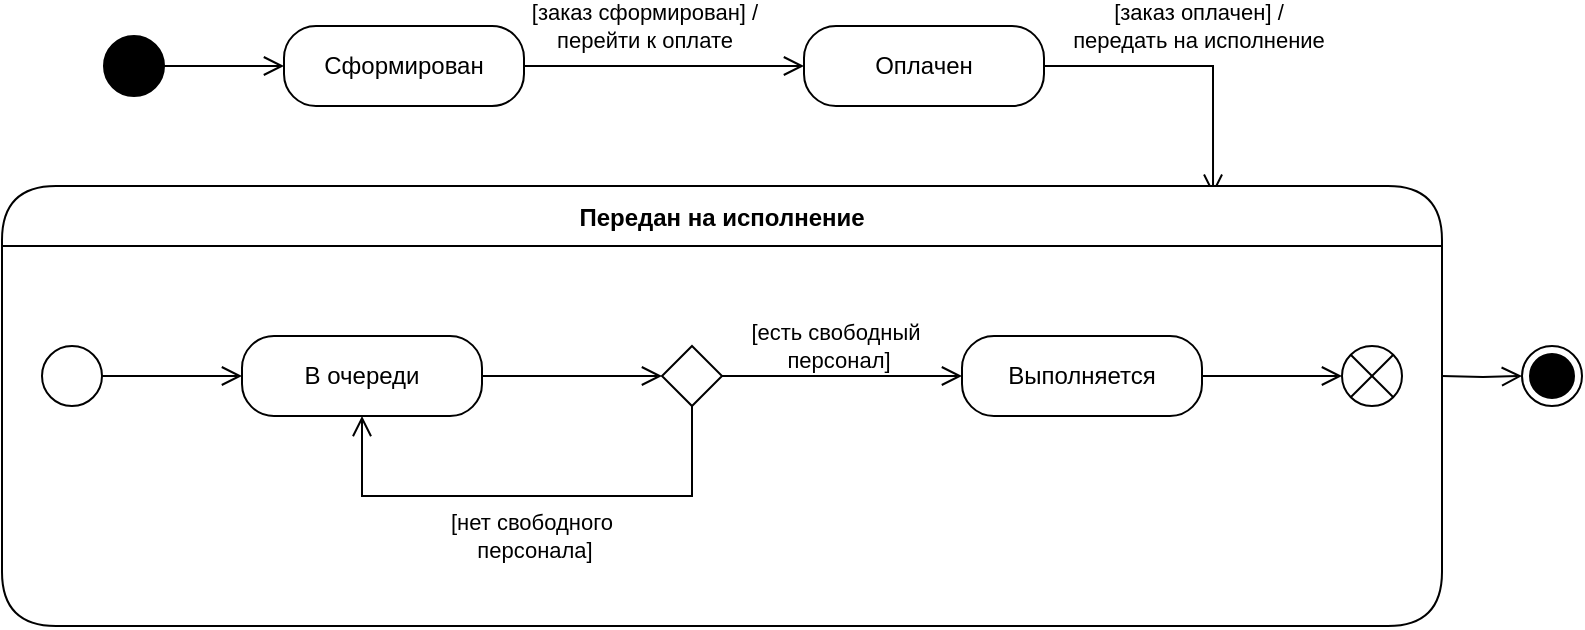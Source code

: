 <mxfile version="25.0.1" pages="3">
  <diagram name="Диаграмма состояний" id="-ia1XRWDqvNjZKq9F5LT">
    <mxGraphModel dx="1362" dy="489" grid="1" gridSize="10" guides="1" tooltips="1" connect="1" arrows="1" fold="1" page="1" pageScale="1" pageWidth="827" pageHeight="1169" math="0" shadow="0">
      <root>
        <mxCell id="0" />
        <mxCell id="1" parent="0" />
        <mxCell id="6JBC2HfJFMJHbXSkUIAE-1" value="Сформирован" style="rounded=1;whiteSpace=wrap;html=1;arcSize=40;fontColor=#000000;fillColor=#FFFFFF;strokeColor=#000000;" parent="1" vertex="1">
          <mxGeometry x="160" y="23" width="120" height="40" as="geometry" />
        </mxCell>
        <mxCell id="6JBC2HfJFMJHbXSkUIAE-2" value="" style="edgeStyle=orthogonalEdgeStyle;html=1;verticalAlign=bottom;endArrow=open;endSize=8;strokeColor=#000000;rounded=0;entryX=0;entryY=0.5;entryDx=0;entryDy=0;" parent="1" source="6JBC2HfJFMJHbXSkUIAE-1" target="vcrXJnd11jB80eR0WV7F-1" edge="1">
          <mxGeometry relative="1" as="geometry">
            <mxPoint x="320" y="43" as="targetPoint" />
          </mxGeometry>
        </mxCell>
        <mxCell id="vcrXJnd11jB80eR0WV7F-16" value="[заказ сформирован] /&lt;div&gt;&lt;div&gt;перейти к оплате&lt;/div&gt;&lt;/div&gt;" style="edgeLabel;html=1;align=center;verticalAlign=middle;resizable=0;points=[];" parent="6JBC2HfJFMJHbXSkUIAE-2" vertex="1" connectable="0">
          <mxGeometry x="-0.16" y="4" relative="1" as="geometry">
            <mxPoint x="1" y="-16" as="offset" />
          </mxGeometry>
        </mxCell>
        <mxCell id="6JBC2HfJFMJHbXSkUIAE-4" value="" style="edgeStyle=orthogonalEdgeStyle;html=1;verticalAlign=bottom;endArrow=open;endSize=8;strokeColor=#000000;rounded=0;entryX=0;entryY=0.5;entryDx=0;entryDy=0;exitX=1;exitY=0.5;exitDx=0;exitDy=0;" parent="1" source="vcrXJnd11jB80eR0WV7F-30" target="6JBC2HfJFMJHbXSkUIAE-1" edge="1">
          <mxGeometry relative="1" as="geometry">
            <mxPoint x="105" y="163" as="targetPoint" />
            <mxPoint x="110" y="43" as="sourcePoint" />
          </mxGeometry>
        </mxCell>
        <mxCell id="vcrXJnd11jB80eR0WV7F-1" value="Оплачен" style="rounded=1;whiteSpace=wrap;html=1;arcSize=40;fontColor=#000000;fillColor=#ffffff;strokeColor=#000000;" parent="1" vertex="1">
          <mxGeometry x="420" y="23" width="120" height="40" as="geometry" />
        </mxCell>
        <mxCell id="vcrXJnd11jB80eR0WV7F-2" value="" style="edgeStyle=orthogonalEdgeStyle;html=1;verticalAlign=bottom;endArrow=open;endSize=8;strokeColor=#000000;rounded=0;exitX=1;exitY=0.5;exitDx=0;exitDy=0;entryX=0.841;entryY=0.02;entryDx=0;entryDy=0;entryPerimeter=0;" parent="1" source="vcrXJnd11jB80eR0WV7F-1" target="vcrXJnd11jB80eR0WV7F-3" edge="1">
          <mxGeometry relative="1" as="geometry">
            <mxPoint x="750" y="43" as="targetPoint" />
            <mxPoint x="660" y="43" as="sourcePoint" />
            <Array as="points">
              <mxPoint x="625" y="43" />
            </Array>
          </mxGeometry>
        </mxCell>
        <mxCell id="vcrXJnd11jB80eR0WV7F-17" value="[заказ оплачен] /&lt;div&gt;передать на исполнение&lt;/div&gt;" style="edgeLabel;html=1;align=center;verticalAlign=middle;resizable=0;points=[];" parent="vcrXJnd11jB80eR0WV7F-2" vertex="1" connectable="0">
          <mxGeometry x="-0.454" y="3" relative="1" as="geometry">
            <mxPoint x="36" y="-17" as="offset" />
          </mxGeometry>
        </mxCell>
        <mxCell id="vcrXJnd11jB80eR0WV7F-3" value="Передан на исполнение" style="swimlane;fontStyle=1;align=center;verticalAlign=middle;childLayout=stackLayout;horizontal=1;startSize=30;horizontalStack=0;resizeParent=0;resizeLast=1;container=0;fontColor=#000000;collapsible=0;rounded=1;arcSize=30;strokeColor=#000000;fillColor=#ffffff;swimlaneFillColor=#ffffff;dropTarget=0;" parent="1" vertex="1">
          <mxGeometry x="19" y="103" width="720" height="220" as="geometry" />
        </mxCell>
        <mxCell id="vcrXJnd11jB80eR0WV7F-6" value="В очереди" style="rounded=1;whiteSpace=wrap;html=1;arcSize=40;fontColor=#000000;fillColor=#FFFFFF;strokeColor=#000000;" parent="1" vertex="1">
          <mxGeometry x="139" y="178" width="120" height="40" as="geometry" />
        </mxCell>
        <mxCell id="vcrXJnd11jB80eR0WV7F-7" value="" style="edgeStyle=orthogonalEdgeStyle;html=1;verticalAlign=bottom;endArrow=open;endSize=8;strokeColor=#000000;rounded=0;entryX=0;entryY=0.5;entryDx=0;entryDy=0;" parent="1" source="vcrXJnd11jB80eR0WV7F-6" target="vcrXJnd11jB80eR0WV7F-22" edge="1">
          <mxGeometry relative="1" as="geometry">
            <mxPoint x="319" y="198" as="targetPoint" />
          </mxGeometry>
        </mxCell>
        <mxCell id="vcrXJnd11jB80eR0WV7F-9" value="" style="edgeStyle=orthogonalEdgeStyle;html=1;align=left;verticalAlign=bottom;endArrow=open;endSize=8;strokeColor=#000000;rounded=0;entryX=0;entryY=0.5;entryDx=0;entryDy=0;exitX=1;exitY=0.5;exitDx=0;exitDy=0;" parent="1" source="vcrXJnd11jB80eR0WV7F-22" target="vcrXJnd11jB80eR0WV7F-11" edge="1">
          <mxGeometry x="-1" relative="1" as="geometry">
            <mxPoint x="479" y="198" as="targetPoint" />
            <mxPoint x="399" y="198" as="sourcePoint" />
            <mxPoint as="offset" />
          </mxGeometry>
        </mxCell>
        <mxCell id="vcrXJnd11jB80eR0WV7F-13" value="&lt;span style=&quot;&quot;&gt;[есть свободный&amp;nbsp;&lt;/span&gt;&lt;div&gt;&lt;span style=&quot;&quot;&gt;персонал]&lt;/span&gt;&lt;/div&gt;" style="edgeLabel;html=1;align=center;verticalAlign=middle;resizable=0;points=[];labelBackgroundColor=#FFFFFF;" parent="vcrXJnd11jB80eR0WV7F-9" vertex="1" connectable="0">
          <mxGeometry x="-0.225" y="-1" relative="1" as="geometry">
            <mxPoint x="11" y="-16" as="offset" />
          </mxGeometry>
        </mxCell>
        <mxCell id="vcrXJnd11jB80eR0WV7F-10" value="" style="edgeStyle=orthogonalEdgeStyle;html=1;align=left;verticalAlign=top;endArrow=open;endSize=8;strokeColor=#000000;rounded=0;entryX=0.5;entryY=1;entryDx=0;entryDy=0;exitX=0.5;exitY=1;exitDx=0;exitDy=0;" parent="1" source="vcrXJnd11jB80eR0WV7F-22" target="vcrXJnd11jB80eR0WV7F-6" edge="1">
          <mxGeometry x="-1" relative="1" as="geometry">
            <mxPoint x="179" y="258" as="targetPoint" />
            <mxPoint x="369" y="238" as="sourcePoint" />
            <Array as="points">
              <mxPoint x="364" y="258" />
              <mxPoint x="199" y="258" />
            </Array>
          </mxGeometry>
        </mxCell>
        <mxCell id="vcrXJnd11jB80eR0WV7F-15" value="[нет свободного&amp;nbsp;&lt;div&gt;персонала]&lt;/div&gt;" style="edgeLabel;html=1;align=center;verticalAlign=middle;resizable=0;points=[];labelBackgroundColor=#FFFFFF;" parent="vcrXJnd11jB80eR0WV7F-10" vertex="1" connectable="0">
          <mxGeometry x="-0.084" y="3" relative="1" as="geometry">
            <mxPoint x="-10" y="17" as="offset" />
          </mxGeometry>
        </mxCell>
        <mxCell id="vcrXJnd11jB80eR0WV7F-11" value="Выполняется" style="rounded=1;whiteSpace=wrap;html=1;arcSize=40;fontColor=#000000;fillColor=#FFFFFF;strokeColor=#000000;" parent="1" vertex="1">
          <mxGeometry x="499" y="178" width="120" height="40" as="geometry" />
        </mxCell>
        <mxCell id="vcrXJnd11jB80eR0WV7F-19" value="" style="ellipse;" parent="1" vertex="1">
          <mxGeometry x="39" y="183" width="30" height="30" as="geometry" />
        </mxCell>
        <mxCell id="vcrXJnd11jB80eR0WV7F-22" value="" style="rhombus;" parent="1" vertex="1">
          <mxGeometry x="349" y="183" width="30" height="30" as="geometry" />
        </mxCell>
        <mxCell id="vcrXJnd11jB80eR0WV7F-26" value="" style="shape=sumEllipse;perimeter=ellipsePerimeter;html=1;backgroundOutline=1;" parent="1" vertex="1">
          <mxGeometry x="689" y="183" width="30" height="30" as="geometry" />
        </mxCell>
        <mxCell id="vcrXJnd11jB80eR0WV7F-27" value="" style="edgeStyle=orthogonalEdgeStyle;html=1;verticalAlign=bottom;endArrow=open;endSize=8;strokeColor=#000000;rounded=0;exitX=1;exitY=0.5;exitDx=0;exitDy=0;entryX=0;entryY=0.5;entryDx=0;entryDy=0;" parent="1" source="vcrXJnd11jB80eR0WV7F-19" target="vcrXJnd11jB80eR0WV7F-6" edge="1">
          <mxGeometry relative="1" as="geometry">
            <mxPoint x="119" y="199" as="targetPoint" />
            <mxPoint x="99" y="278" as="sourcePoint" />
          </mxGeometry>
        </mxCell>
        <mxCell id="vcrXJnd11jB80eR0WV7F-28" value="" style="edgeStyle=orthogonalEdgeStyle;html=1;verticalAlign=bottom;endArrow=open;endSize=8;strokeColor=#000000;rounded=0;exitX=1;exitY=0.5;exitDx=0;exitDy=0;entryX=0;entryY=0.5;entryDx=0;entryDy=0;" parent="1" source="vcrXJnd11jB80eR0WV7F-11" target="vcrXJnd11jB80eR0WV7F-26" edge="1">
          <mxGeometry relative="1" as="geometry">
            <mxPoint x="669" y="198" as="targetPoint" />
            <mxPoint x="629" y="197.86" as="sourcePoint" />
          </mxGeometry>
        </mxCell>
        <mxCell id="vcrXJnd11jB80eR0WV7F-30" value="" style="ellipse;fillColor=strokeColor;html=1;" parent="1" vertex="1">
          <mxGeometry x="70" y="28" width="30" height="30" as="geometry" />
        </mxCell>
        <mxCell id="vcrXJnd11jB80eR0WV7F-31" value="" style="ellipse;html=1;shape=endState;fillColor=strokeColor;" parent="1" vertex="1">
          <mxGeometry x="779" y="183" width="30" height="30" as="geometry" />
        </mxCell>
        <mxCell id="vcrXJnd11jB80eR0WV7F-32" value="" style="edgeStyle=orthogonalEdgeStyle;html=1;verticalAlign=bottom;endArrow=open;endSize=8;strokeColor=#000000;rounded=0;entryX=0;entryY=0.5;entryDx=0;entryDy=0;" parent="1" target="vcrXJnd11jB80eR0WV7F-31" edge="1">
          <mxGeometry relative="1" as="geometry">
            <mxPoint x="789" y="233" as="targetPoint" />
            <mxPoint x="739" y="198" as="sourcePoint" />
          </mxGeometry>
        </mxCell>
      </root>
    </mxGraphModel>
  </diagram>
  <diagram id="V08DWiQktCGzpCF97_5T" name="Диаграмма деятельности 1">
    <mxGraphModel dx="2875" dy="1223" grid="1" gridSize="10" guides="1" tooltips="1" connect="1" arrows="1" fold="1" page="1" pageScale="1" pageWidth="827" pageHeight="1169" math="0" shadow="0">
      <root>
        <mxCell id="0" />
        <mxCell id="1" parent="0" />
        <mxCell id="5WBv0nF4ADOETWSFsWZ3-1" value="frame" style="shape=umlFrame;whiteSpace=wrap;html=1;pointerEvents=0;" parent="1" vertex="1">
          <mxGeometry x="40" y="40" width="760" height="1000" as="geometry" />
        </mxCell>
        <mxCell id="5WBv0nF4ADOETWSFsWZ3-3" value="" style="html=1;verticalAlign=bottom;endArrow=none;rounded=0;edgeStyle=orthogonalEdgeStyle;endFill=0;" parent="1" edge="1">
          <mxGeometry width="80" relative="1" as="geometry">
            <mxPoint x="280" y="1040" as="sourcePoint" />
            <mxPoint x="280" y="40" as="targetPoint" />
          </mxGeometry>
        </mxCell>
        <mxCell id="5WBv0nF4ADOETWSFsWZ3-4" value="Участник" style="html=1;whiteSpace=wrap;" parent="1" vertex="1">
          <mxGeometry x="105" y="80" width="110" height="50" as="geometry" />
        </mxCell>
        <mxCell id="5WBv0nF4ADOETWSFsWZ3-5" value="Система" style="html=1;whiteSpace=wrap;" parent="1" vertex="1">
          <mxGeometry x="363" y="80" width="110" height="50" as="geometry" />
        </mxCell>
        <mxCell id="5WBv0nF4ADOETWSFsWZ3-6" value="Персонал" style="html=1;whiteSpace=wrap;" parent="1" vertex="1">
          <mxGeometry x="625" y="80" width="110" height="50" as="geometry" />
        </mxCell>
        <mxCell id="5WBv0nF4ADOETWSFsWZ3-7" value="" style="html=1;verticalAlign=bottom;endArrow=none;rounded=0;edgeStyle=orthogonalEdgeStyle;endFill=0;" parent="1" edge="1">
          <mxGeometry width="80" relative="1" as="geometry">
            <mxPoint x="560" y="1040" as="sourcePoint" />
            <mxPoint x="560" y="40" as="targetPoint" />
          </mxGeometry>
        </mxCell>
        <mxCell id="5WBv0nF4ADOETWSFsWZ3-8" value="" style="ellipse;fillColor=strokeColor;html=1;" parent="1" vertex="1">
          <mxGeometry x="145" y="160" width="30" height="30" as="geometry" />
        </mxCell>
        <mxCell id="5WBv0nF4ADOETWSFsWZ3-9" value="Посетить клуб" style="html=1;align=center;verticalAlign=top;rounded=1;absoluteArcSize=1;arcSize=10;dashed=0;whiteSpace=wrap;" parent="1" vertex="1">
          <mxGeometry x="90" y="240" width="140" height="40" as="geometry" />
        </mxCell>
        <mxCell id="5WBv0nF4ADOETWSFsWZ3-10" value="" style="endArrow=open;endFill=1;endSize=12;html=1;rounded=0;edgeStyle=orthogonalEdgeStyle;exitX=0.5;exitY=1;exitDx=0;exitDy=0;entryX=0.5;entryY=0;entryDx=0;entryDy=0;" parent="1" source="5WBv0nF4ADOETWSFsWZ3-8" target="5WBv0nF4ADOETWSFsWZ3-9" edge="1">
          <mxGeometry width="160" relative="1" as="geometry">
            <mxPoint x="140" y="320" as="sourcePoint" />
            <mxPoint x="300" y="320" as="targetPoint" />
          </mxGeometry>
        </mxCell>
        <mxCell id="5WBv0nF4ADOETWSFsWZ3-11" value="Учесть посещение" style="html=1;align=center;verticalAlign=top;rounded=1;absoluteArcSize=1;arcSize=10;dashed=0;whiteSpace=wrap;" parent="1" vertex="1">
          <mxGeometry x="348" y="320" width="140" height="40" as="geometry" />
        </mxCell>
        <mxCell id="5WBv0nF4ADOETWSFsWZ3-12" value="Предоставить список доступных услуг" style="html=1;align=center;verticalAlign=top;rounded=1;absoluteArcSize=1;arcSize=10;dashed=0;whiteSpace=wrap;" parent="1" vertex="1">
          <mxGeometry x="348" y="400" width="140" height="40" as="geometry" />
        </mxCell>
        <mxCell id="5WBv0nF4ADOETWSFsWZ3-13" value="" style="endArrow=open;endFill=1;endSize=12;html=1;rounded=0;edgeStyle=orthogonalEdgeStyle;exitX=1;exitY=0.5;exitDx=0;exitDy=0;entryX=0.5;entryY=0;entryDx=0;entryDy=0;" parent="1" source="5WBv0nF4ADOETWSFsWZ3-9" target="5WBv0nF4ADOETWSFsWZ3-11" edge="1">
          <mxGeometry width="160" relative="1" as="geometry">
            <mxPoint x="170" y="190" as="sourcePoint" />
            <mxPoint x="170" y="250" as="targetPoint" />
          </mxGeometry>
        </mxCell>
        <mxCell id="5WBv0nF4ADOETWSFsWZ3-14" value="" style="endArrow=open;endFill=1;endSize=12;html=1;rounded=0;edgeStyle=orthogonalEdgeStyle;exitX=0.5;exitY=1;exitDx=0;exitDy=0;" parent="1" source="5WBv0nF4ADOETWSFsWZ3-11" target="5WBv0nF4ADOETWSFsWZ3-12" edge="1">
          <mxGeometry width="160" relative="1" as="geometry">
            <mxPoint x="420" y="360" as="sourcePoint" />
            <mxPoint x="170" y="250" as="targetPoint" />
          </mxGeometry>
        </mxCell>
        <mxCell id="5WBv0nF4ADOETWSFsWZ3-15" value="Выбрать услугу" style="html=1;align=center;verticalAlign=top;rounded=1;absoluteArcSize=1;arcSize=10;dashed=0;whiteSpace=wrap;" parent="1" vertex="1">
          <mxGeometry x="90" y="480" width="140" height="40" as="geometry" />
        </mxCell>
        <mxCell id="5WBv0nF4ADOETWSFsWZ3-16" value="" style="endArrow=open;endFill=1;endSize=12;html=1;rounded=0;edgeStyle=orthogonalEdgeStyle;exitX=0;exitY=0.5;exitDx=0;exitDy=0;entryX=0.5;entryY=0;entryDx=0;entryDy=0;" parent="1" source="5WBv0nF4ADOETWSFsWZ3-12" target="5WBv0nF4ADOETWSFsWZ3-15" edge="1">
          <mxGeometry width="160" relative="1" as="geometry">
            <mxPoint x="250" y="400" as="sourcePoint" />
            <mxPoint x="250" y="440" as="targetPoint" />
          </mxGeometry>
        </mxCell>
        <mxCell id="5WBv0nF4ADOETWSFsWZ3-17" value="Сформировать заказ" style="html=1;align=center;verticalAlign=top;rounded=1;absoluteArcSize=1;arcSize=10;dashed=0;whiteSpace=wrap;" parent="1" vertex="1">
          <mxGeometry x="350" y="560" width="140" height="40" as="geometry" />
        </mxCell>
        <mxCell id="5WBv0nF4ADOETWSFsWZ3-18" value="" style="endArrow=open;endFill=1;endSize=12;html=1;rounded=0;edgeStyle=orthogonalEdgeStyle;exitX=1;exitY=0.5;exitDx=0;exitDy=0;entryX=0.5;entryY=0;entryDx=0;entryDy=0;" parent="1" source="5WBv0nF4ADOETWSFsWZ3-15" target="5WBv0nF4ADOETWSFsWZ3-17" edge="1">
          <mxGeometry width="160" relative="1" as="geometry">
            <mxPoint x="514" y="510" as="sourcePoint" />
            <mxPoint x="326" y="570" as="targetPoint" />
          </mxGeometry>
        </mxCell>
        <mxCell id="5WBv0nF4ADOETWSFsWZ3-19" value="Оплатить заказ" style="html=1;align=center;verticalAlign=top;rounded=1;absoluteArcSize=1;arcSize=10;dashed=0;whiteSpace=wrap;" parent="1" vertex="1">
          <mxGeometry x="90" y="640" width="140" height="40" as="geometry" />
        </mxCell>
        <mxCell id="5WBv0nF4ADOETWSFsWZ3-20" value="" style="endArrow=open;endFill=1;endSize=12;html=1;rounded=0;edgeStyle=orthogonalEdgeStyle;exitX=0;exitY=0.5;exitDx=0;exitDy=0;entryX=0.5;entryY=0;entryDx=0;entryDy=0;" parent="1" source="5WBv0nF4ADOETWSFsWZ3-17" target="5WBv0nF4ADOETWSFsWZ3-19" edge="1">
          <mxGeometry width="160" relative="1" as="geometry">
            <mxPoint x="282.5" y="670" as="sourcePoint" />
            <mxPoint x="472.5" y="730" as="targetPoint" />
          </mxGeometry>
        </mxCell>
        <mxCell id="5WBv0nF4ADOETWSFsWZ3-21" value="Поместить в очередь" style="html=1;align=center;verticalAlign=top;rounded=1;absoluteArcSize=1;arcSize=10;dashed=0;whiteSpace=wrap;" parent="1" vertex="1">
          <mxGeometry x="348" y="720" width="140" height="40" as="geometry" />
        </mxCell>
        <mxCell id="5WBv0nF4ADOETWSFsWZ3-22" value="Оказать услугу" style="html=1;align=center;verticalAlign=top;rounded=1;absoluteArcSize=1;arcSize=10;dashed=0;whiteSpace=wrap;" parent="1" vertex="1">
          <mxGeometry x="610" y="800" width="140" height="40" as="geometry" />
        </mxCell>
        <mxCell id="5WBv0nF4ADOETWSFsWZ3-25" value="" style="rhombus;" parent="1" vertex="1">
          <mxGeometry x="665" y="725" width="30" height="30" as="geometry" />
        </mxCell>
        <mxCell id="5WBv0nF4ADOETWSFsWZ3-26" value="" style="endArrow=open;endFill=1;endSize=12;html=1;rounded=0;edgeStyle=orthogonalEdgeStyle;exitX=0.5;exitY=1;exitDx=0;exitDy=0;entryX=0.5;entryY=0;entryDx=0;entryDy=0;" parent="1" source="5WBv0nF4ADOETWSFsWZ3-25" target="5WBv0nF4ADOETWSFsWZ3-22" edge="1">
          <mxGeometry width="160" relative="1" as="geometry">
            <mxPoint x="470" y="850" as="sourcePoint" />
            <mxPoint x="470" y="900" as="targetPoint" />
          </mxGeometry>
        </mxCell>
        <mxCell id="5WBv0nF4ADOETWSFsWZ3-34" value="[есть свободный&lt;div&gt;персонал]&lt;/div&gt;" style="edgeLabel;html=1;align=center;verticalAlign=middle;resizable=0;points=[];" parent="5WBv0nF4ADOETWSFsWZ3-26" vertex="1" connectable="0">
          <mxGeometry x="-0.447" y="2" relative="1" as="geometry">
            <mxPoint x="48" y="3" as="offset" />
          </mxGeometry>
        </mxCell>
        <mxCell id="5WBv0nF4ADOETWSFsWZ3-27" value="" style="endArrow=open;endFill=1;endSize=12;html=1;rounded=0;edgeStyle=orthogonalEdgeStyle;exitX=1;exitY=0.5;exitDx=0;exitDy=0;entryX=0;entryY=0.5;entryDx=0;entryDy=0;" parent="1" source="5WBv0nF4ADOETWSFsWZ3-21" target="5WBv0nF4ADOETWSFsWZ3-25" edge="1">
          <mxGeometry width="160" relative="1" as="geometry">
            <mxPoint x="363" y="770" as="sourcePoint" />
            <mxPoint x="363" y="810" as="targetPoint" />
          </mxGeometry>
        </mxCell>
        <mxCell id="5WBv0nF4ADOETWSFsWZ3-29" value="" style="rhombus;" parent="1" vertex="1">
          <mxGeometry x="403" y="645" width="30" height="30" as="geometry" />
        </mxCell>
        <mxCell id="5WBv0nF4ADOETWSFsWZ3-30" value="" style="endArrow=open;endFill=1;endSize=12;html=1;rounded=0;edgeStyle=orthogonalEdgeStyle;exitX=1;exitY=0.5;exitDx=0;exitDy=0;entryX=0;entryY=0.5;entryDx=0;entryDy=0;" parent="1" source="5WBv0nF4ADOETWSFsWZ3-19" target="5WBv0nF4ADOETWSFsWZ3-29" edge="1">
          <mxGeometry width="160" relative="1" as="geometry">
            <mxPoint x="80" y="740" as="sourcePoint" />
            <mxPoint x="257" y="740" as="targetPoint" />
          </mxGeometry>
        </mxCell>
        <mxCell id="5WBv0nF4ADOETWSFsWZ3-31" value="" style="endArrow=open;endFill=1;endSize=12;html=1;rounded=0;edgeStyle=orthogonalEdgeStyle;exitX=0.5;exitY=1;exitDx=0;exitDy=0;entryX=0.5;entryY=0;entryDx=0;entryDy=0;" parent="1" source="5WBv0nF4ADOETWSFsWZ3-29" target="5WBv0nF4ADOETWSFsWZ3-21" edge="1">
          <mxGeometry width="160" relative="1" as="geometry">
            <mxPoint x="510" y="670" as="sourcePoint" />
            <mxPoint x="510" y="715" as="targetPoint" />
          </mxGeometry>
        </mxCell>
        <mxCell id="5WBv0nF4ADOETWSFsWZ3-49" value="[оплата&lt;div&gt;прошла]&lt;/div&gt;" style="edgeLabel;html=1;align=center;verticalAlign=middle;resizable=0;points=[];" parent="5WBv0nF4ADOETWSFsWZ3-31" vertex="1" connectable="0">
          <mxGeometry x="-0.084" y="-2" relative="1" as="geometry">
            <mxPoint x="-26" y="-6" as="offset" />
          </mxGeometry>
        </mxCell>
        <mxCell id="5WBv0nF4ADOETWSFsWZ3-32" value="" style="ellipse;html=1;shape=endState;fillColor=strokeColor;" parent="1" vertex="1">
          <mxGeometry x="505" y="645" width="30" height="30" as="geometry" />
        </mxCell>
        <mxCell id="5WBv0nF4ADOETWSFsWZ3-33" value="" style="endArrow=open;endFill=1;endSize=12;html=1;rounded=0;edgeStyle=orthogonalEdgeStyle;entryX=0;entryY=0.5;entryDx=0;entryDy=0;exitX=1;exitY=0.5;exitDx=0;exitDy=0;" parent="1" source="5WBv0nF4ADOETWSFsWZ3-29" target="5WBv0nF4ADOETWSFsWZ3-32" edge="1">
          <mxGeometry width="160" relative="1" as="geometry">
            <mxPoint x="450" y="660" as="sourcePoint" />
            <mxPoint x="403" y="700" as="targetPoint" />
          </mxGeometry>
        </mxCell>
        <mxCell id="5WBv0nF4ADOETWSFsWZ3-48" value="[оплата не&amp;nbsp;&lt;div&gt;прошла]&lt;/div&gt;" style="edgeLabel;html=1;align=center;verticalAlign=middle;resizable=0;points=[];" parent="5WBv0nF4ADOETWSFsWZ3-33" vertex="1" connectable="0">
          <mxGeometry x="-0.27" y="5" relative="1" as="geometry">
            <mxPoint x="2" y="-10" as="offset" />
          </mxGeometry>
        </mxCell>
        <mxCell id="5WBv0nF4ADOETWSFsWZ3-36" value="" style="endArrow=open;endFill=1;endSize=12;html=1;rounded=0;edgeStyle=orthogonalEdgeStyle;exitX=0.5;exitY=0;exitDx=0;exitDy=0;entryX=0.75;entryY=0;entryDx=0;entryDy=0;" parent="1" source="5WBv0nF4ADOETWSFsWZ3-25" target="5WBv0nF4ADOETWSFsWZ3-21" edge="1">
          <mxGeometry width="160" relative="1" as="geometry">
            <mxPoint x="670" y="610" as="sourcePoint" />
            <mxPoint x="670" y="655" as="targetPoint" />
            <Array as="points">
              <mxPoint x="680" y="690" />
              <mxPoint x="453" y="690" />
            </Array>
          </mxGeometry>
        </mxCell>
        <mxCell id="5WBv0nF4ADOETWSFsWZ3-37" value="[нет свободного&lt;div&gt;персонала]&lt;/div&gt;" style="edgeLabel;html=1;align=center;verticalAlign=middle;resizable=0;points=[];" parent="5WBv0nF4ADOETWSFsWZ3-36" vertex="1" connectable="0">
          <mxGeometry x="-0.447" y="2" relative="1" as="geometry">
            <mxPoint x="-9" y="-17" as="offset" />
          </mxGeometry>
        </mxCell>
        <mxCell id="5WBv0nF4ADOETWSFsWZ3-43" value="&amp;lt;&amp;lt;decisionInput&amp;gt;&amp;gt;&lt;div&gt;есть свободный персонал&lt;br&gt;&lt;/div&gt;" style="shape=note2;boundedLbl=1;whiteSpace=wrap;html=1;size=18;verticalAlign=top;align=center;" parent="1" vertex="1">
          <mxGeometry x="760" y="660" width="160" height="80" as="geometry" />
        </mxCell>
        <mxCell id="5WBv0nF4ADOETWSFsWZ3-44" value="" style="endArrow=none;endFill=0;endSize=12;html=1;rounded=0;entryX=1;entryY=0.5;entryDx=0;entryDy=0;exitX=0;exitY=0.5;exitDx=0;exitDy=0;exitPerimeter=0;dashed=1;" parent="1" source="5WBv0nF4ADOETWSFsWZ3-43" target="5WBv0nF4ADOETWSFsWZ3-25" edge="1">
          <mxGeometry width="160" relative="1" as="geometry">
            <mxPoint x="840" y="770" as="sourcePoint" />
            <mxPoint x="839.71" y="815" as="targetPoint" />
          </mxGeometry>
        </mxCell>
        <mxCell id="5WBv0nF4ADOETWSFsWZ3-46" value="&amp;lt;&amp;lt;decisionInput&amp;gt;&amp;gt;&lt;div&gt;прошла ли оплата&lt;br&gt;&lt;/div&gt;" style="shape=note2;boundedLbl=1;whiteSpace=wrap;html=1;size=18;verticalAlign=top;align=center;" parent="1" vertex="1">
          <mxGeometry x="535" y="540" width="160" height="80" as="geometry" />
        </mxCell>
        <mxCell id="5WBv0nF4ADOETWSFsWZ3-47" value="" style="endArrow=none;endFill=0;endSize=12;html=1;rounded=0;entryX=0.5;entryY=0;entryDx=0;entryDy=0;exitX=0;exitY=0.5;exitDx=0;exitDy=0;exitPerimeter=0;dashed=1;edgeStyle=orthogonalEdgeStyle;" parent="1" source="5WBv0nF4ADOETWSFsWZ3-46" target="5WBv0nF4ADOETWSFsWZ3-29" edge="1">
          <mxGeometry width="160" relative="1" as="geometry">
            <mxPoint x="538" y="600" as="sourcePoint" />
            <mxPoint x="473" y="640" as="targetPoint" />
            <Array as="points">
              <mxPoint x="510" y="580" />
              <mxPoint x="510" y="620" />
              <mxPoint x="418" y="620" />
            </Array>
          </mxGeometry>
        </mxCell>
        <mxCell id="W3ItA-UTGfovyWN4rnlF-1" value="Составить акт оказания услуги" style="html=1;align=center;verticalAlign=top;rounded=1;absoluteArcSize=1;arcSize=10;dashed=0;whiteSpace=wrap;" parent="1" vertex="1">
          <mxGeometry x="348" y="880" width="140" height="40" as="geometry" />
        </mxCell>
        <mxCell id="W3ItA-UTGfovyWN4rnlF-2" value="" style="ellipse;html=1;shape=endState;fillColor=strokeColor;" parent="1" vertex="1">
          <mxGeometry x="403" y="970" width="30" height="30" as="geometry" />
        </mxCell>
        <mxCell id="W3ItA-UTGfovyWN4rnlF-3" value="" style="endArrow=open;endFill=1;endSize=12;html=1;rounded=0;edgeStyle=orthogonalEdgeStyle;exitX=0.5;exitY=1;exitDx=0;exitDy=0;entryX=0.5;entryY=0;entryDx=0;entryDy=0;" parent="1" source="W3ItA-UTGfovyWN4rnlF-1" target="W3ItA-UTGfovyWN4rnlF-2" edge="1">
          <mxGeometry width="160" relative="1" as="geometry">
            <mxPoint x="640" y="1050" as="sourcePoint" />
            <mxPoint x="710" y="1120" as="targetPoint" />
          </mxGeometry>
        </mxCell>
        <mxCell id="W3ItA-UTGfovyWN4rnlF-4" value="" style="endArrow=open;endFill=1;endSize=12;html=1;rounded=0;edgeStyle=orthogonalEdgeStyle;exitX=0;exitY=0.5;exitDx=0;exitDy=0;entryX=0.5;entryY=0;entryDx=0;entryDy=0;" parent="1" source="5WBv0nF4ADOETWSFsWZ3-22" target="W3ItA-UTGfovyWN4rnlF-1" edge="1">
          <mxGeometry width="160" relative="1" as="geometry">
            <mxPoint x="590" y="820" as="sourcePoint" />
            <mxPoint x="400" y="880" as="targetPoint" />
          </mxGeometry>
        </mxCell>
      </root>
    </mxGraphModel>
  </diagram>
  <diagram id="Gbtggft8Y-idSDm8Idg_" name="Диаграмма деятельности 2">
    <mxGraphModel dx="1362" dy="612" grid="1" gridSize="10" guides="1" tooltips="1" connect="1" arrows="1" fold="1" page="1" pageScale="1" pageWidth="827" pageHeight="1169" math="0" shadow="0">
      <root>
        <mxCell id="0" />
        <mxCell id="1" parent="0" />
        <mxCell id="fy0ao8znOp4Oa34ZU-uv-15" value="" style="ellipse;fillColor=strokeColor;html=1;" vertex="1" parent="1">
          <mxGeometry x="40" y="205" width="30" height="30" as="geometry" />
        </mxCell>
        <mxCell id="fy0ao8znOp4Oa34ZU-uv-16" value="Выбрать действие" style="html=1;align=center;verticalAlign=top;rounded=1;absoluteArcSize=1;arcSize=10;dashed=0;whiteSpace=wrap;" vertex="1" parent="1">
          <mxGeometry x="150" y="200" width="140" height="40" as="geometry" />
        </mxCell>
        <mxCell id="fy0ao8znOp4Oa34ZU-uv-17" value="" style="rhombus;" vertex="1" parent="1">
          <mxGeometry x="374" y="205" width="30" height="30" as="geometry" />
        </mxCell>
        <mxCell id="fy0ao8znOp4Oa34ZU-uv-18" value="Создать услугу" style="html=1;align=center;verticalAlign=top;rounded=1;absoluteArcSize=1;arcSize=10;dashed=0;whiteSpace=wrap;" vertex="1" parent="1">
          <mxGeometry x="450" y="80" width="140" height="40" as="geometry" />
        </mxCell>
        <mxCell id="fy0ao8znOp4Oa34ZU-uv-19" value="Создать бонус" style="html=1;align=center;verticalAlign=top;rounded=1;absoluteArcSize=1;arcSize=10;dashed=0;whiteSpace=wrap;" vertex="1" parent="1">
          <mxGeometry x="450" y="320" width="140" height="40" as="geometry" />
        </mxCell>
        <mxCell id="fy0ao8znOp4Oa34ZU-uv-21" value="" style="rhombus;" vertex="1" parent="1">
          <mxGeometry x="816.5" y="205" width="30" height="30" as="geometry" />
        </mxCell>
        <mxCell id="fy0ao8znOp4Oa34ZU-uv-22" value="" style="ellipse;html=1;shape=endState;fillColor=strokeColor;" vertex="1" parent="1">
          <mxGeometry x="939.5" y="205" width="30" height="30" as="geometry" />
        </mxCell>
        <mxCell id="fy0ao8znOp4Oa34ZU-uv-23" value="" style="endArrow=open;endFill=1;endSize=12;html=1;rounded=0;edgeStyle=orthogonalEdgeStyle;exitX=1;exitY=0.5;exitDx=0;exitDy=0;entryX=0;entryY=0.5;entryDx=0;entryDy=0;" edge="1" parent="1" source="fy0ao8znOp4Oa34ZU-uv-15" target="fy0ao8znOp4Oa34ZU-uv-16">
          <mxGeometry width="160" relative="1" as="geometry">
            <mxPoint x="220" y="260" as="sourcePoint" />
            <mxPoint x="408" y="320" as="targetPoint" />
          </mxGeometry>
        </mxCell>
        <mxCell id="fy0ao8znOp4Oa34ZU-uv-24" value="" style="endArrow=open;endFill=1;endSize=12;html=1;rounded=0;edgeStyle=orthogonalEdgeStyle;exitX=1;exitY=0.5;exitDx=0;exitDy=0;entryX=0;entryY=0.5;entryDx=0;entryDy=0;" edge="1" parent="1" source="fy0ao8znOp4Oa34ZU-uv-16" target="fy0ao8znOp4Oa34ZU-uv-17">
          <mxGeometry width="160" relative="1" as="geometry">
            <mxPoint x="330" y="250" as="sourcePoint" />
            <mxPoint x="410" y="250" as="targetPoint" />
          </mxGeometry>
        </mxCell>
        <mxCell id="fy0ao8znOp4Oa34ZU-uv-25" value="" style="endArrow=open;endFill=1;endSize=12;html=1;rounded=0;edgeStyle=orthogonalEdgeStyle;exitX=0.5;exitY=0;exitDx=0;exitDy=0;entryX=0;entryY=0.5;entryDx=0;entryDy=0;" edge="1" parent="1" source="fy0ao8znOp4Oa34ZU-uv-17" target="fy0ao8znOp4Oa34ZU-uv-18">
          <mxGeometry width="160" relative="1" as="geometry">
            <mxPoint x="90" y="200" as="sourcePoint" />
            <mxPoint x="170" y="200" as="targetPoint" />
          </mxGeometry>
        </mxCell>
        <mxCell id="fy0ao8znOp4Oa34ZU-uv-26" value="[требуется&amp;nbsp;&lt;div&gt;создать&amp;nbsp;&lt;/div&gt;&lt;div&gt;услугу]&lt;/div&gt;" style="edgeLabel;html=1;align=center;verticalAlign=middle;resizable=0;points=[];" vertex="1" connectable="0" parent="fy0ao8znOp4Oa34ZU-uv-25">
          <mxGeometry x="-0.373" y="3" relative="1" as="geometry">
            <mxPoint x="-36" as="offset" />
          </mxGeometry>
        </mxCell>
        <mxCell id="fy0ao8znOp4Oa34ZU-uv-27" value="" style="endArrow=open;endFill=1;endSize=12;html=1;rounded=0;edgeStyle=orthogonalEdgeStyle;exitX=0.5;exitY=1;exitDx=0;exitDy=0;entryX=0;entryY=0.5;entryDx=0;entryDy=0;" edge="1" parent="1" source="fy0ao8znOp4Oa34ZU-uv-17" target="fy0ao8znOp4Oa34ZU-uv-19">
          <mxGeometry width="160" relative="1" as="geometry">
            <mxPoint x="399" y="175" as="sourcePoint" />
            <mxPoint x="460" y="110" as="targetPoint" />
          </mxGeometry>
        </mxCell>
        <mxCell id="fy0ao8znOp4Oa34ZU-uv-28" value="[требуется&amp;nbsp;&lt;div&gt;создать&amp;nbsp;&lt;/div&gt;&lt;div&gt;бонус]&lt;/div&gt;" style="edgeLabel;html=1;align=center;verticalAlign=middle;resizable=0;points=[];" vertex="1" connectable="0" parent="fy0ao8znOp4Oa34ZU-uv-27">
          <mxGeometry x="-0.675" y="-3" relative="1" as="geometry">
            <mxPoint x="-36" y="14" as="offset" />
          </mxGeometry>
        </mxCell>
        <mxCell id="fy0ao8znOp4Oa34ZU-uv-29" value="" style="endArrow=open;endFill=1;endSize=12;html=1;rounded=0;exitX=1;exitY=0.5;exitDx=0;exitDy=0;entryX=0;entryY=0;entryDx=0;entryDy=0;" edge="1" parent="1" source="fy0ao8znOp4Oa34ZU-uv-18" target="fy0ao8znOp4Oa34ZU-uv-21">
          <mxGeometry width="160" relative="1" as="geometry">
            <mxPoint x="399" y="205" as="sourcePoint" />
            <mxPoint x="742.429" y="212.929" as="targetPoint" />
          </mxGeometry>
        </mxCell>
        <mxCell id="fy0ao8znOp4Oa34ZU-uv-30" value="" style="endArrow=open;endFill=1;endSize=12;html=1;rounded=0;exitX=1;exitY=0.5;exitDx=0;exitDy=0;entryX=0;entryY=1;entryDx=0;entryDy=0;" edge="1" parent="1" source="fy0ao8znOp4Oa34ZU-uv-19" target="fy0ao8znOp4Oa34ZU-uv-21">
          <mxGeometry width="160" relative="1" as="geometry">
            <mxPoint x="660" y="280" as="sourcePoint" />
            <mxPoint x="742.429" y="227.071" as="targetPoint" />
          </mxGeometry>
        </mxCell>
        <mxCell id="fy0ao8znOp4Oa34ZU-uv-32" value="" style="endArrow=open;endFill=1;endSize=12;html=1;rounded=0;edgeStyle=orthogonalEdgeStyle;entryX=0;entryY=0.5;entryDx=0;entryDy=0;exitX=1;exitY=0.5;exitDx=0;exitDy=0;" edge="1" parent="1" source="fy0ao8znOp4Oa34ZU-uv-21" target="fy0ao8znOp4Oa34ZU-uv-22">
          <mxGeometry width="160" relative="1" as="geometry">
            <mxPoint x="859.5" y="240" as="sourcePoint" />
            <mxPoint x="826.5" y="230" as="targetPoint" />
          </mxGeometry>
        </mxCell>
        <mxCell id="fy0ao8znOp4Oa34ZU-uv-33" value="[завершить&lt;div&gt;работу]&lt;/div&gt;" style="edgeLabel;html=1;align=center;verticalAlign=middle;resizable=0;points=[];" vertex="1" connectable="0" parent="fy0ao8znOp4Oa34ZU-uv-32">
          <mxGeometry x="-0.318" relative="1" as="geometry">
            <mxPoint x="11" y="-20" as="offset" />
          </mxGeometry>
        </mxCell>
        <mxCell id="fy0ao8znOp4Oa34ZU-uv-34" value="" style="endArrow=open;endFill=1;endSize=12;html=1;rounded=0;edgeStyle=orthogonalEdgeStyle;entryX=0.5;entryY=0;entryDx=0;entryDy=0;exitX=0.5;exitY=0;exitDx=0;exitDy=0;" edge="1" parent="1" source="fy0ao8znOp4Oa34ZU-uv-21" target="fy0ao8znOp4Oa34ZU-uv-16">
          <mxGeometry width="160" relative="1" as="geometry">
            <mxPoint x="850" y="80" as="sourcePoint" />
            <mxPoint x="920" y="190" as="targetPoint" />
            <Array as="points">
              <mxPoint x="832" y="40" />
              <mxPoint x="220" y="40" />
            </Array>
          </mxGeometry>
        </mxCell>
        <mxCell id="fy0ao8znOp4Oa34ZU-uv-35" value="[продолжить&lt;div&gt;работу]&lt;/div&gt;" style="edgeLabel;html=1;align=center;verticalAlign=middle;resizable=0;points=[];" vertex="1" connectable="0" parent="fy0ao8znOp4Oa34ZU-uv-34">
          <mxGeometry x="-0.839" relative="1" as="geometry">
            <mxPoint x="38" as="offset" />
          </mxGeometry>
        </mxCell>
        <mxCell id="fy0ao8znOp4Oa34ZU-uv-36" value="Удалить&amp;nbsp;&lt;span style=&quot;background-color: initial;&quot;&gt;услугу&lt;/span&gt;" style="html=1;align=center;verticalAlign=top;rounded=1;absoluteArcSize=1;arcSize=10;dashed=0;whiteSpace=wrap;" vertex="1" parent="1">
          <mxGeometry x="519.5" y="160" width="140" height="40" as="geometry" />
        </mxCell>
        <mxCell id="fy0ao8znOp4Oa34ZU-uv-37" value="Удалить бонус" style="html=1;align=center;verticalAlign=top;rounded=1;absoluteArcSize=1;arcSize=10;dashed=0;whiteSpace=wrap;" vertex="1" parent="1">
          <mxGeometry x="519.5" y="240" width="140" height="40" as="geometry" />
        </mxCell>
        <mxCell id="fy0ao8znOp4Oa34ZU-uv-39" value="" style="endArrow=open;endFill=1;endSize=12;html=1;rounded=0;exitX=1;exitY=0.5;exitDx=0;exitDy=0;entryX=0;entryY=0.5;entryDx=0;entryDy=0;" edge="1" parent="1" source="fy0ao8znOp4Oa34ZU-uv-36" target="fy0ao8znOp4Oa34ZU-uv-21">
          <mxGeometry width="160" relative="1" as="geometry">
            <mxPoint x="639.5" y="110" as="sourcePoint" />
            <mxPoint x="739.5" y="220" as="targetPoint" />
          </mxGeometry>
        </mxCell>
        <mxCell id="fy0ao8znOp4Oa34ZU-uv-40" value="" style="endArrow=open;endFill=1;endSize=12;html=1;rounded=0;exitX=1;exitY=0.5;exitDx=0;exitDy=0;entryX=0;entryY=0.5;entryDx=0;entryDy=0;" edge="1" parent="1" source="fy0ao8znOp4Oa34ZU-uv-37" target="fy0ao8znOp4Oa34ZU-uv-21">
          <mxGeometry width="160" relative="1" as="geometry">
            <mxPoint x="669.5" y="190" as="sourcePoint" />
            <mxPoint x="739.5" y="220" as="targetPoint" />
          </mxGeometry>
        </mxCell>
        <mxCell id="fy0ao8znOp4Oa34ZU-uv-41" value="" style="endArrow=open;endFill=1;endSize=12;html=1;rounded=0;edgeStyle=orthogonalEdgeStyle;exitX=1;exitY=1;exitDx=0;exitDy=0;entryX=0;entryY=0.5;entryDx=0;entryDy=0;" edge="1" parent="1" source="fy0ao8znOp4Oa34ZU-uv-17" target="fy0ao8znOp4Oa34ZU-uv-37">
          <mxGeometry width="160" relative="1" as="geometry">
            <mxPoint x="399" y="245" as="sourcePoint" />
            <mxPoint x="460" y="350" as="targetPoint" />
          </mxGeometry>
        </mxCell>
        <mxCell id="fy0ao8znOp4Oa34ZU-uv-42" value="[требуется&amp;nbsp;&lt;div&gt;удалить&lt;/div&gt;&lt;div&gt;бонус]&lt;/div&gt;" style="edgeLabel;html=1;align=center;verticalAlign=middle;resizable=0;points=[];" vertex="1" connectable="0" parent="fy0ao8znOp4Oa34ZU-uv-41">
          <mxGeometry x="-0.675" y="-3" relative="1" as="geometry">
            <mxPoint x="9" y="30" as="offset" />
          </mxGeometry>
        </mxCell>
        <mxCell id="fy0ao8znOp4Oa34ZU-uv-43" value="" style="endArrow=open;endFill=1;endSize=12;html=1;rounded=0;edgeStyle=orthogonalEdgeStyle;exitX=1;exitY=0;exitDx=0;exitDy=0;entryX=0;entryY=0.5;entryDx=0;entryDy=0;" edge="1" parent="1" source="fy0ao8znOp4Oa34ZU-uv-17" target="fy0ao8znOp4Oa34ZU-uv-36">
          <mxGeometry width="160" relative="1" as="geometry">
            <mxPoint x="407" y="238" as="sourcePoint" />
            <mxPoint x="490" y="270" as="targetPoint" />
          </mxGeometry>
        </mxCell>
        <mxCell id="fy0ao8znOp4Oa34ZU-uv-44" value="[требуется&amp;nbsp;&lt;div&gt;удалить&lt;/div&gt;&lt;div&gt;услугу]&lt;/div&gt;" style="edgeLabel;html=1;align=center;verticalAlign=middle;resizable=0;points=[];" vertex="1" connectable="0" parent="fy0ao8znOp4Oa34ZU-uv-43">
          <mxGeometry x="-0.675" y="-3" relative="1" as="geometry">
            <mxPoint x="9" y="-45" as="offset" />
          </mxGeometry>
        </mxCell>
      </root>
    </mxGraphModel>
  </diagram>
</mxfile>
